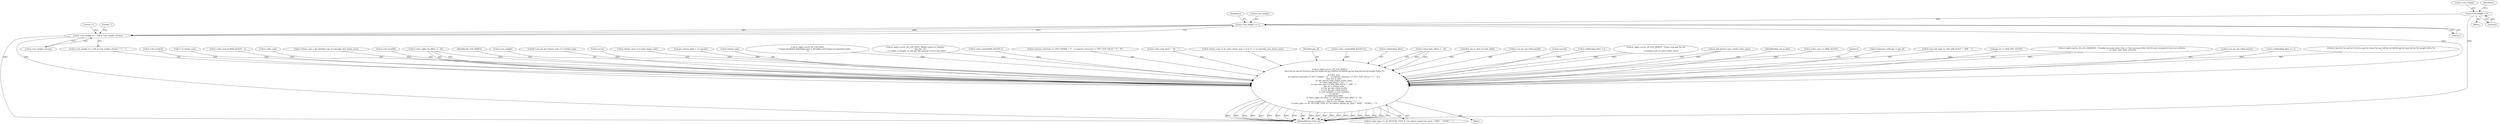 digraph "0_FFmpeg_29ffeef5e73b8f41ff3a3f2242d356759c66f91f@pointer" {
"1002375" [label="(Call,h->use_weight = 0)"];
"1003410" [label="(Call,h->use_weight == 1)"];
"1003314" [label="(Call,av_log(h->avctx, AV_LOG_DEBUG,\n               \"slice:%d %s mb:%d %c%s%s pps:%u frame:%d poc:%d/%d ref:%d/%d qp:%d loop:%d:%d:%d weight:%d%s %s\n\",\n               h->slice_num,\n               (h->picture_structure == PICT_FRAME ? \"F\" : h->picture_structure == PICT_TOP_FIELD ? \"T\" : \"B\"),\n               first_mb_in_slice,\n               av_get_picture_type_char(h->slice_type),\n               h->slice_type_fixed ? \" fix\" : \"\",\n               h->nal_unit_type == NAL_IDR_SLICE ? \" IDR\" : \"\",\n               pps_id, h->frame_num,\n               h->cur_pic_ptr->field_poc[0],\n               h->cur_pic_ptr->field_poc[1],\n               h->ref_count[0], h->ref_count[1],\n               h->qscale,\n               h->deblocking_filter,\n               h->slice_alpha_c0_offset / 2 - 26, h->slice_beta_offset / 2 - 26,\n               h->use_weight,\n               h->use_weight == 1 && h->use_weight_chroma ? \"c\" : \"\",\n               h->slice_type == AV_PICTURE_TYPE_B ? (h->direct_spatial_mv_pred ? \"SPAT\" : \"TEMP\") : \"\"))"];
"1003409" [label="(Call,h->use_weight == 1 && h->use_weight_chroma)"];
"1003380" [label="(Call,h->ref_count[1])"];
"1002097" [label="(Call,2 * h->frame_num)"];
"1003013" [label="(Call,h->slice_num & (MAX_SLICES - 1))"];
"1003420" [label="(Call,h->slice_type == AV_PICTURE_TYPE_B ? (h->direct_spatial_mv_pred ? \"SPAT\" : \"TEMP\") : \"\")"];
"1003320" [label="(Call,h->slice_num)"];
"1000993" [label="(Call,h->frame_num = get_bits(&h->gb, h->sps.log2_max_frame_num))"];
"1003435" [label="(MethodReturn,static int)"];
"1002375" [label="(Call,h->use_weight = 0)"];
"1003375" [label="(Call,h->ref_count[0])"];
"1003391" [label="(Call,h->slice_alpha_c0_offset / 2 - 26)"];
"1003318" [label="(Identifier,AV_LOG_DEBUG)"];
"1003405" [label="(Call,h->use_weight)"];
"1001763" [label="(Call,h0->cur_pic_ptr->frame_num != h->frame_num)"];
"1003415" [label="(Call,h->use_weight_chroma)"];
"1003315" [label="(Call,h->avctx)"];
"1001451" [label="(Call,h->frame_num != h->prev_frame_num)"];
"1002590" [label="(Call,get_chroma_qp(h, 1, h->qscale))"];
"1003358" [label="(Call,h->frame_num)"];
"1002374" [label="(Block,)"];
"1002376" [label="(Call,h->use_weight)"];
"1003410" [label="(Call,h->use_weight == 1)"];
"1002832" [label="(Call,av_log(h->avctx, AV_LOG_INFO,\n                       \"Cannot parallelize deblocking type 1, decoding such frames in sequential order\n\"))"];
"1000887" [label="(Call,av_log(h->avctx, AV_LOG_INFO, \"Reinit context to %dx%d, \"\n               \"pix_fmt: %s\n\", h->width, h->height, av_get_pix_fmt_name(h->avctx->pix_fmt)))"];
"1002951" [label="(Call,h->slice_num&(MAX_SLICES-1))"];
"1003323" [label="(Call,h->picture_structure == PICT_FRAME ? \"F\" : h->picture_structure == PICT_TOP_FIELD ? \"T\" : \"B\")"];
"1003343" [label="(Call,h->slice_type_fixed ? \" fix\" : \"\")"];
"1003313" [label="(Block,)"];
"1001469" [label="(Call,h->frame_num != (h->prev_frame_num + 1) % (1 << h->sps.log2_max_frame_num))"];
"1003357" [label="(Identifier,pps_id)"];
"1003418" [label="(Literal,\"c\")"];
"1002968" [label="(Call,h->slice_num&(MAX_SLICES-1))"];
"1003388" [label="(Call,h->deblocking_filter)"];
"1003416" [label="(Identifier,h)"];
"1003314" [label="(Call,av_log(h->avctx, AV_LOG_DEBUG,\n               \"slice:%d %s mb:%d %c%s%s pps:%u frame:%d poc:%d/%d ref:%d/%d qp:%d loop:%d:%d:%d weight:%d%s %s\n\",\n               h->slice_num,\n               (h->picture_structure == PICT_FRAME ? \"F\" : h->picture_structure == PICT_TOP_FIELD ? \"T\" : \"B\"),\n               first_mb_in_slice,\n               av_get_picture_type_char(h->slice_type),\n               h->slice_type_fixed ? \" fix\" : \"\",\n               h->nal_unit_type == NAL_IDR_SLICE ? \" IDR\" : \"\",\n               pps_id, h->frame_num,\n               h->cur_pic_ptr->field_poc[0],\n               h->cur_pic_ptr->field_poc[1],\n               h->ref_count[0], h->ref_count[1],\n               h->qscale,\n               h->deblocking_filter,\n               h->slice_alpha_c0_offset / 2 - 26, h->slice_beta_offset / 2 - 26,\n               h->use_weight,\n               h->use_weight == 1 && h->use_weight_chroma ? \"c\" : \"\",\n               h->slice_type == AV_PICTURE_TYPE_B ? (h->direct_spatial_mv_pred ? \"SPAT\" : \"TEMP\") : \"\"))"];
"1003398" [label="(Call,h->slice_beta_offset / 2 - 26)"];
"1003408" [label="(Call,h->use_weight == 1 && h->use_weight_chroma ? \"c\" : \"\")"];
"1002031" [label="(Call,first_mb_in_slice / h->mb_width)"];
"1003361" [label="(Call,h->cur_pic_ptr->field_poc[0])"];
"1003385" [label="(Call,h->qscale)"];
"1003419" [label="(Literal,\"\")"];
"1002814" [label="(Call,h->deblocking_filter = 2)"];
"1002379" [label="(Literal,0)"];
"1001500" [label="(Call,av_log(h->avctx, AV_LOG_DEBUG, \"Frame num gap %d %d\n\",\n                   h->frame_num, h->prev_frame_num))"];
"1003339" [label="(Call,av_get_picture_type_char(h->slice_type))"];
"1003411" [label="(Call,h->use_weight)"];
"1003338" [label="(Identifier,first_mb_in_slice)"];
"1003409" [label="(Call,h->use_weight == 1 && h->use_weight_chroma)"];
"1002978" [label="(Call,h->slice_num >= MAX_SLICES)"];
"1003434" [label="(Literal,0)"];
"1000980" [label="(Call,h->dequant_coeff_pps != pps_id)"];
"1003414" [label="(Literal,1)"];
"1003349" [label="(Call,h->nal_unit_type == NAL_IDR_SLICE ? \" IDR\" : \"\")"];
"1000306" [label="(Call,pps_id >= MAX_PPS_COUNT)"];
"1002984" [label="(Call,av_log(h->avctx, AV_LOG_WARNING, \"Possibly too many slices (%d >= %d), increase MAX_SLICES and recompile if there are artifacts\n\", h->slice_num, MAX_SLICES))"];
"1003368" [label="(Call,h->cur_pic_ptr->field_poc[1])"];
"1002794" [label="(Call,h->deblocking_filter == 1)"];
"1002382" [label="(Identifier,i)"];
"1003319" [label="(Literal,\"slice:%d %s mb:%d %c%s%s pps:%u frame:%d poc:%d/%d ref:%d/%d qp:%d loop:%d:%d:%d weight:%d%s %s\n\")"];
"1002375" -> "1002374"  [label="AST: "];
"1002375" -> "1002379"  [label="CFG: "];
"1002376" -> "1002375"  [label="AST: "];
"1002379" -> "1002375"  [label="AST: "];
"1002382" -> "1002375"  [label="CFG: "];
"1002375" -> "1003435"  [label="DDG: "];
"1002375" -> "1003410"  [label="DDG: "];
"1003410" -> "1003409"  [label="AST: "];
"1003410" -> "1003414"  [label="CFG: "];
"1003411" -> "1003410"  [label="AST: "];
"1003414" -> "1003410"  [label="AST: "];
"1003416" -> "1003410"  [label="CFG: "];
"1003409" -> "1003410"  [label="CFG: "];
"1003410" -> "1003314"  [label="DDG: "];
"1003410" -> "1003409"  [label="DDG: "];
"1003410" -> "1003409"  [label="DDG: "];
"1003314" -> "1003313"  [label="AST: "];
"1003314" -> "1003420"  [label="CFG: "];
"1003315" -> "1003314"  [label="AST: "];
"1003318" -> "1003314"  [label="AST: "];
"1003319" -> "1003314"  [label="AST: "];
"1003320" -> "1003314"  [label="AST: "];
"1003323" -> "1003314"  [label="AST: "];
"1003338" -> "1003314"  [label="AST: "];
"1003339" -> "1003314"  [label="AST: "];
"1003343" -> "1003314"  [label="AST: "];
"1003349" -> "1003314"  [label="AST: "];
"1003357" -> "1003314"  [label="AST: "];
"1003358" -> "1003314"  [label="AST: "];
"1003361" -> "1003314"  [label="AST: "];
"1003368" -> "1003314"  [label="AST: "];
"1003375" -> "1003314"  [label="AST: "];
"1003380" -> "1003314"  [label="AST: "];
"1003385" -> "1003314"  [label="AST: "];
"1003388" -> "1003314"  [label="AST: "];
"1003391" -> "1003314"  [label="AST: "];
"1003398" -> "1003314"  [label="AST: "];
"1003405" -> "1003314"  [label="AST: "];
"1003408" -> "1003314"  [label="AST: "];
"1003420" -> "1003314"  [label="AST: "];
"1003434" -> "1003314"  [label="CFG: "];
"1003314" -> "1003435"  [label="DDG: "];
"1003314" -> "1003435"  [label="DDG: "];
"1003314" -> "1003435"  [label="DDG: "];
"1003314" -> "1003435"  [label="DDG: "];
"1003314" -> "1003435"  [label="DDG: "];
"1003314" -> "1003435"  [label="DDG: "];
"1003314" -> "1003435"  [label="DDG: "];
"1003314" -> "1003435"  [label="DDG: "];
"1003314" -> "1003435"  [label="DDG: "];
"1003314" -> "1003435"  [label="DDG: "];
"1003314" -> "1003435"  [label="DDG: "];
"1003314" -> "1003435"  [label="DDG: "];
"1003314" -> "1003435"  [label="DDG: "];
"1003314" -> "1003435"  [label="DDG: "];
"1003314" -> "1003435"  [label="DDG: "];
"1003314" -> "1003435"  [label="DDG: "];
"1003314" -> "1003435"  [label="DDG: "];
"1003314" -> "1003435"  [label="DDG: "];
"1003314" -> "1003435"  [label="DDG: "];
"1003314" -> "1003435"  [label="DDG: "];
"1003314" -> "1003435"  [label="DDG: "];
"1003314" -> "1003435"  [label="DDG: "];
"1002984" -> "1003314"  [label="DDG: "];
"1002984" -> "1003314"  [label="DDG: "];
"1002832" -> "1003314"  [label="DDG: "];
"1000887" -> "1003314"  [label="DDG: "];
"1001500" -> "1003314"  [label="DDG: "];
"1001500" -> "1003314"  [label="DDG: "];
"1002968" -> "1003314"  [label="DDG: "];
"1002978" -> "1003314"  [label="DDG: "];
"1002951" -> "1003314"  [label="DDG: "];
"1003013" -> "1003314"  [label="DDG: "];
"1002031" -> "1003314"  [label="DDG: "];
"1003339" -> "1003314"  [label="DDG: "];
"1000980" -> "1003314"  [label="DDG: "];
"1000306" -> "1003314"  [label="DDG: "];
"1002097" -> "1003314"  [label="DDG: "];
"1001451" -> "1003314"  [label="DDG: "];
"1001763" -> "1003314"  [label="DDG: "];
"1000993" -> "1003314"  [label="DDG: "];
"1001469" -> "1003314"  [label="DDG: "];
"1002590" -> "1003314"  [label="DDG: "];
"1002814" -> "1003314"  [label="DDG: "];
"1002794" -> "1003314"  [label="DDG: "];
"1003391" -> "1003314"  [label="DDG: "];
"1003391" -> "1003314"  [label="DDG: "];
"1003398" -> "1003314"  [label="DDG: "];
"1003398" -> "1003314"  [label="DDG: "];
"1003409" -> "1003408"  [label="AST: "];
"1003409" -> "1003415"  [label="CFG: "];
"1003415" -> "1003409"  [label="AST: "];
"1003418" -> "1003409"  [label="CFG: "];
"1003419" -> "1003409"  [label="CFG: "];
"1003409" -> "1003435"  [label="DDG: "];
"1003409" -> "1003435"  [label="DDG: "];
}

